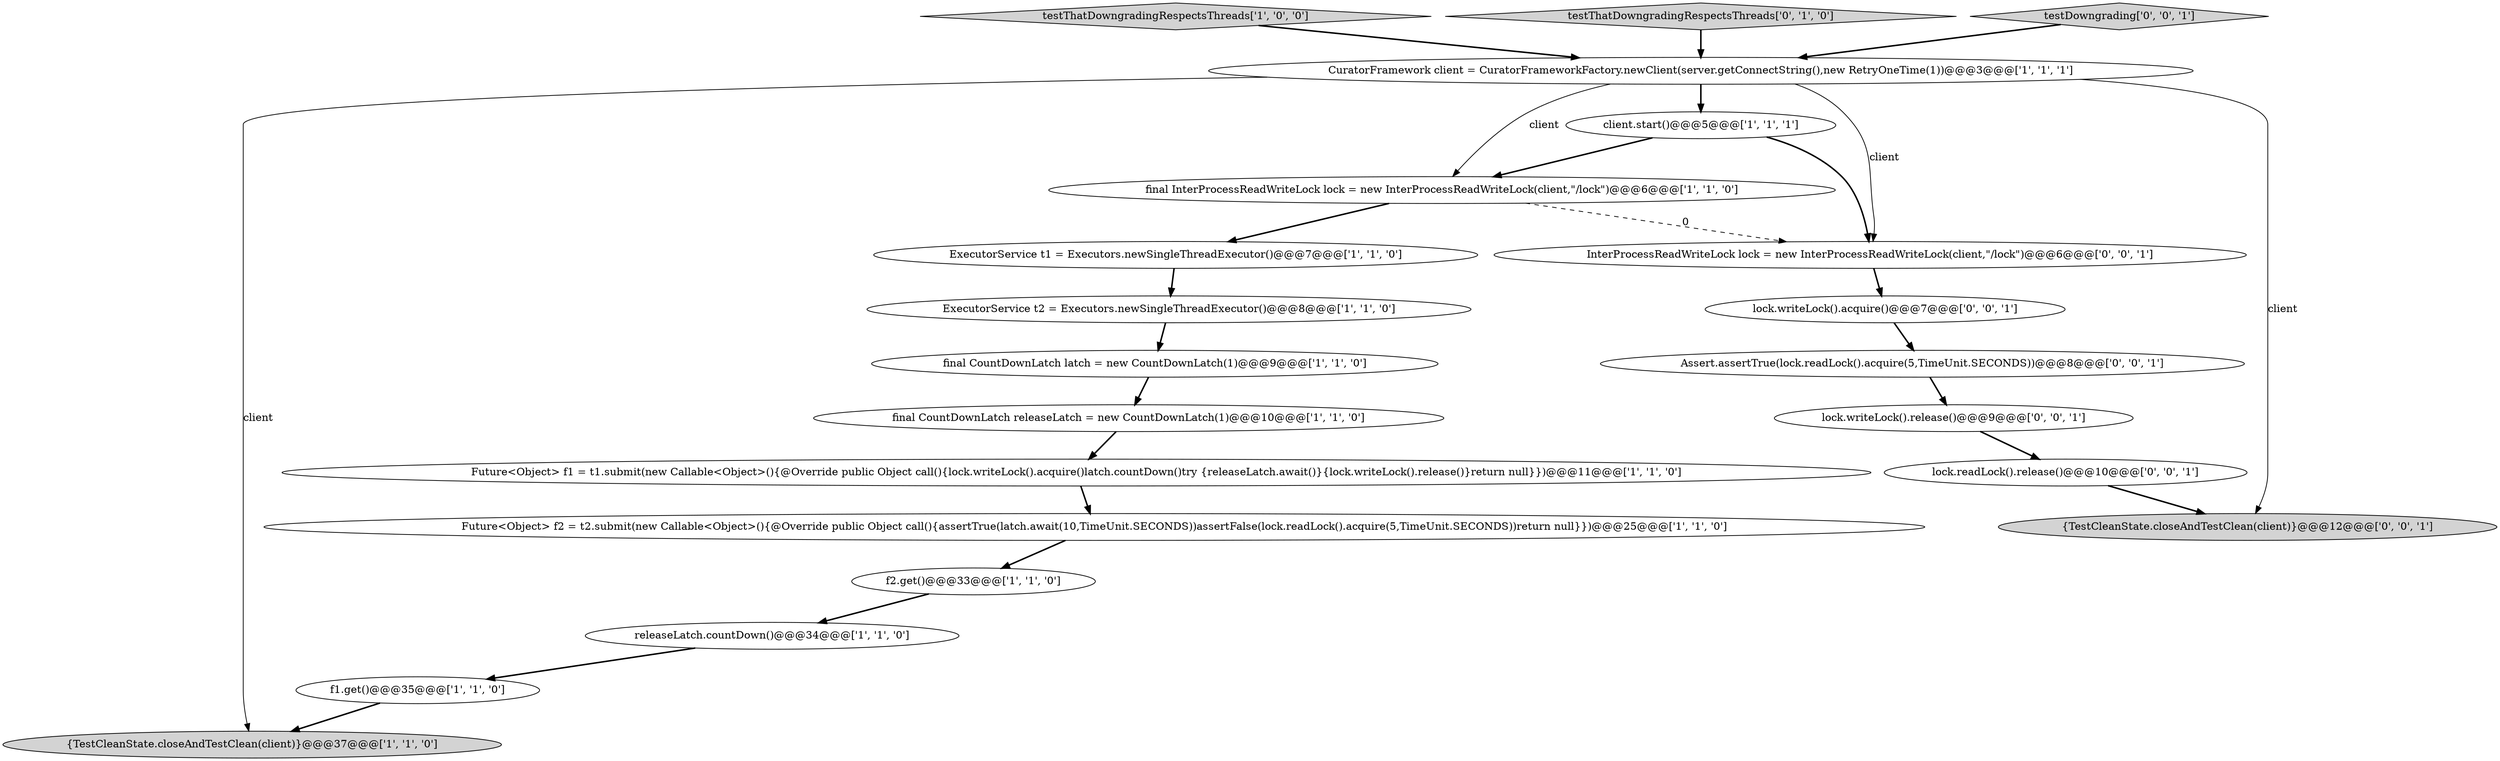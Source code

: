 digraph {
11 [style = filled, label = "ExecutorService t2 = Executors.newSingleThreadExecutor()@@@8@@@['1', '1', '0']", fillcolor = white, shape = ellipse image = "AAA0AAABBB1BBB"];
19 [style = filled, label = "lock.readLock().release()@@@10@@@['0', '0', '1']", fillcolor = white, shape = ellipse image = "AAA0AAABBB3BBB"];
17 [style = filled, label = "{TestCleanState.closeAndTestClean(client)}@@@12@@@['0', '0', '1']", fillcolor = lightgray, shape = ellipse image = "AAA0AAABBB3BBB"];
6 [style = filled, label = "final CountDownLatch latch = new CountDownLatch(1)@@@9@@@['1', '1', '0']", fillcolor = white, shape = ellipse image = "AAA0AAABBB1BBB"];
13 [style = filled, label = "final CountDownLatch releaseLatch = new CountDownLatch(1)@@@10@@@['1', '1', '0']", fillcolor = white, shape = ellipse image = "AAA0AAABBB1BBB"];
8 [style = filled, label = "f2.get()@@@33@@@['1', '1', '0']", fillcolor = white, shape = ellipse image = "AAA0AAABBB1BBB"];
0 [style = filled, label = "ExecutorService t1 = Executors.newSingleThreadExecutor()@@@7@@@['1', '1', '0']", fillcolor = white, shape = ellipse image = "AAA0AAABBB1BBB"];
20 [style = filled, label = "lock.writeLock().acquire()@@@7@@@['0', '0', '1']", fillcolor = white, shape = ellipse image = "AAA0AAABBB3BBB"];
10 [style = filled, label = "{TestCleanState.closeAndTestClean(client)}@@@37@@@['1', '1', '0']", fillcolor = lightgray, shape = ellipse image = "AAA0AAABBB1BBB"];
12 [style = filled, label = "final InterProcessReadWriteLock lock = new InterProcessReadWriteLock(client,\"/lock\")@@@6@@@['1', '1', '0']", fillcolor = white, shape = ellipse image = "AAA0AAABBB1BBB"];
15 [style = filled, label = "InterProcessReadWriteLock lock = new InterProcessReadWriteLock(client,\"/lock\")@@@6@@@['0', '0', '1']", fillcolor = white, shape = ellipse image = "AAA0AAABBB3BBB"];
7 [style = filled, label = "testThatDowngradingRespectsThreads['1', '0', '0']", fillcolor = lightgray, shape = diamond image = "AAA0AAABBB1BBB"];
18 [style = filled, label = "Assert.assertTrue(lock.readLock().acquire(5,TimeUnit.SECONDS))@@@8@@@['0', '0', '1']", fillcolor = white, shape = ellipse image = "AAA0AAABBB3BBB"];
1 [style = filled, label = "releaseLatch.countDown()@@@34@@@['1', '1', '0']", fillcolor = white, shape = ellipse image = "AAA0AAABBB1BBB"];
21 [style = filled, label = "lock.writeLock().release()@@@9@@@['0', '0', '1']", fillcolor = white, shape = ellipse image = "AAA0AAABBB3BBB"];
5 [style = filled, label = "client.start()@@@5@@@['1', '1', '1']", fillcolor = white, shape = ellipse image = "AAA0AAABBB1BBB"];
14 [style = filled, label = "testThatDowngradingRespectsThreads['0', '1', '0']", fillcolor = lightgray, shape = diamond image = "AAA0AAABBB2BBB"];
4 [style = filled, label = "Future<Object> f1 = t1.submit(new Callable<Object>(){@Override public Object call(){lock.writeLock().acquire()latch.countDown()try {releaseLatch.await()}{lock.writeLock().release()}return null}})@@@11@@@['1', '1', '0']", fillcolor = white, shape = ellipse image = "AAA0AAABBB1BBB"];
2 [style = filled, label = "Future<Object> f2 = t2.submit(new Callable<Object>(){@Override public Object call(){assertTrue(latch.await(10,TimeUnit.SECONDS))assertFalse(lock.readLock().acquire(5,TimeUnit.SECONDS))return null}})@@@25@@@['1', '1', '0']", fillcolor = white, shape = ellipse image = "AAA0AAABBB1BBB"];
16 [style = filled, label = "testDowngrading['0', '0', '1']", fillcolor = lightgray, shape = diamond image = "AAA0AAABBB3BBB"];
3 [style = filled, label = "CuratorFramework client = CuratorFrameworkFactory.newClient(server.getConnectString(),new RetryOneTime(1))@@@3@@@['1', '1', '1']", fillcolor = white, shape = ellipse image = "AAA0AAABBB1BBB"];
9 [style = filled, label = "f1.get()@@@35@@@['1', '1', '0']", fillcolor = white, shape = ellipse image = "AAA0AAABBB1BBB"];
12->0 [style = bold, label=""];
1->9 [style = bold, label=""];
13->4 [style = bold, label=""];
14->3 [style = bold, label=""];
3->17 [style = solid, label="client"];
20->18 [style = bold, label=""];
6->13 [style = bold, label=""];
11->6 [style = bold, label=""];
3->12 [style = solid, label="client"];
3->10 [style = solid, label="client"];
0->11 [style = bold, label=""];
3->5 [style = bold, label=""];
2->8 [style = bold, label=""];
4->2 [style = bold, label=""];
7->3 [style = bold, label=""];
8->1 [style = bold, label=""];
21->19 [style = bold, label=""];
3->15 [style = solid, label="client"];
16->3 [style = bold, label=""];
19->17 [style = bold, label=""];
12->15 [style = dashed, label="0"];
15->20 [style = bold, label=""];
18->21 [style = bold, label=""];
5->12 [style = bold, label=""];
5->15 [style = bold, label=""];
9->10 [style = bold, label=""];
}
